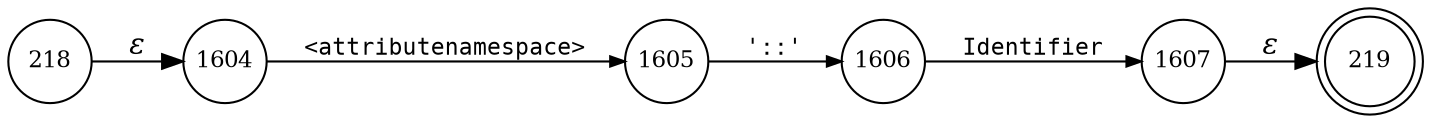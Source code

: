 digraph ATN {
rankdir=LR;
s219[fontsize=11, label="219", shape=doublecircle, fixedsize=true, width=.6];
s1604[fontsize=11,label="1604", shape=circle, fixedsize=true, width=.55, peripheries=1];
s1605[fontsize=11,label="1605", shape=circle, fixedsize=true, width=.55, peripheries=1];
s1606[fontsize=11,label="1606", shape=circle, fixedsize=true, width=.55, peripheries=1];
s1607[fontsize=11,label="1607", shape=circle, fixedsize=true, width=.55, peripheries=1];
s218[fontsize=11,label="218", shape=circle, fixedsize=true, width=.55, peripheries=1];
s218 -> s1604 [fontname="Times-Italic", label="&epsilon;"];
s1604 -> s1605 [fontsize=11, fontname="Courier", arrowsize=.7, label = "<attributenamespace>", arrowhead = normal];
s1605 -> s1606 [fontsize=11, fontname="Courier", arrowsize=.7, label = "'::'", arrowhead = normal];
s1606 -> s1607 [fontsize=11, fontname="Courier", arrowsize=.7, label = "Identifier", arrowhead = normal];
s1607 -> s219 [fontname="Times-Italic", label="&epsilon;"];
}